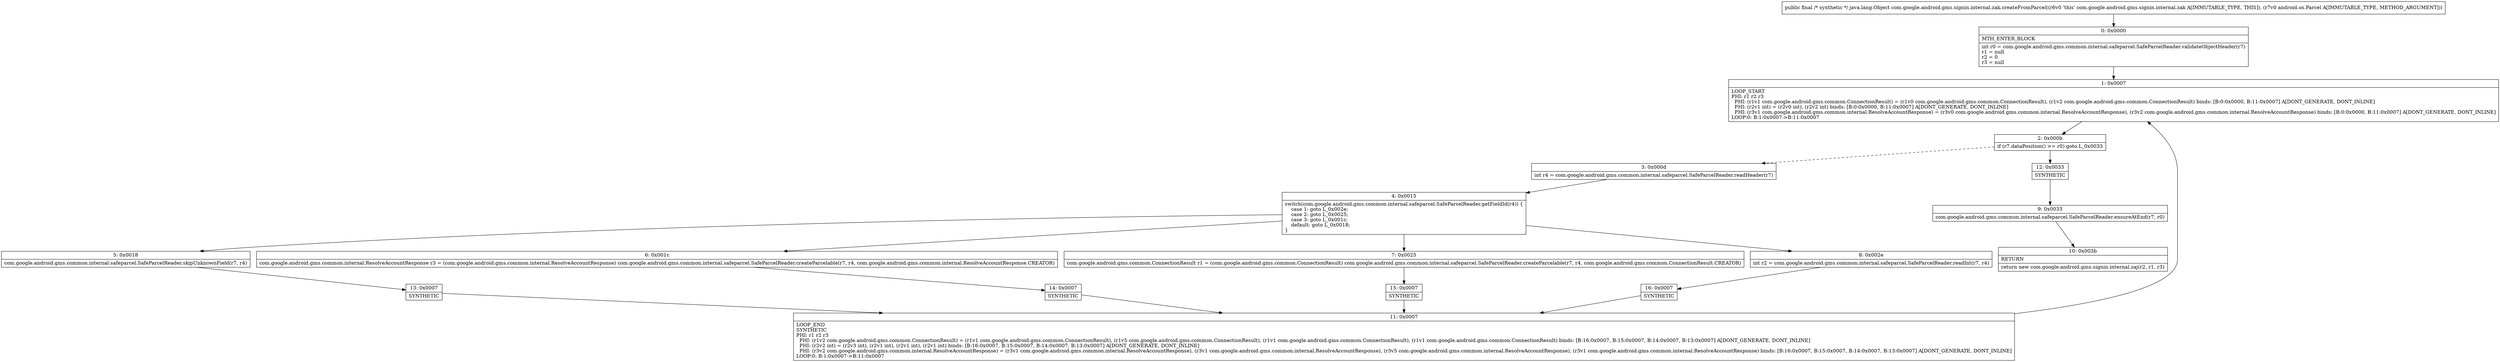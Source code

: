 digraph "CFG forcom.google.android.gms.signin.internal.zak.createFromParcel(Landroid\/os\/Parcel;)Ljava\/lang\/Object;" {
Node_0 [shape=record,label="{0\:\ 0x0000|MTH_ENTER_BLOCK\l|int r0 = com.google.android.gms.common.internal.safeparcel.SafeParcelReader.validateObjectHeader(r7)\lr1 = null\lr2 = 0\lr3 = null\l}"];
Node_1 [shape=record,label="{1\:\ 0x0007|LOOP_START\lPHI: r1 r2 r3 \l  PHI: (r1v1 com.google.android.gms.common.ConnectionResult) = (r1v0 com.google.android.gms.common.ConnectionResult), (r1v2 com.google.android.gms.common.ConnectionResult) binds: [B:0:0x0000, B:11:0x0007] A[DONT_GENERATE, DONT_INLINE]\l  PHI: (r2v1 int) = (r2v0 int), (r2v2 int) binds: [B:0:0x0000, B:11:0x0007] A[DONT_GENERATE, DONT_INLINE]\l  PHI: (r3v1 com.google.android.gms.common.internal.ResolveAccountResponse) = (r3v0 com.google.android.gms.common.internal.ResolveAccountResponse), (r3v2 com.google.android.gms.common.internal.ResolveAccountResponse) binds: [B:0:0x0000, B:11:0x0007] A[DONT_GENERATE, DONT_INLINE]\lLOOP:0: B:1:0x0007\-\>B:11:0x0007\l}"];
Node_2 [shape=record,label="{2\:\ 0x000b|if (r7.dataPosition() \>= r0) goto L_0x0033\l}"];
Node_3 [shape=record,label="{3\:\ 0x000d|int r4 = com.google.android.gms.common.internal.safeparcel.SafeParcelReader.readHeader(r7)\l}"];
Node_4 [shape=record,label="{4\:\ 0x0015|switch(com.google.android.gms.common.internal.safeparcel.SafeParcelReader.getFieldId(r4)) \{\l    case 1: goto L_0x002e;\l    case 2: goto L_0x0025;\l    case 3: goto L_0x001c;\l    default: goto L_0x0018;\l\}\l}"];
Node_5 [shape=record,label="{5\:\ 0x0018|com.google.android.gms.common.internal.safeparcel.SafeParcelReader.skipUnknownField(r7, r4)\l}"];
Node_6 [shape=record,label="{6\:\ 0x001c|com.google.android.gms.common.internal.ResolveAccountResponse r3 = (com.google.android.gms.common.internal.ResolveAccountResponse) com.google.android.gms.common.internal.safeparcel.SafeParcelReader.createParcelable(r7, r4, com.google.android.gms.common.internal.ResolveAccountResponse.CREATOR)\l}"];
Node_7 [shape=record,label="{7\:\ 0x0025|com.google.android.gms.common.ConnectionResult r1 = (com.google.android.gms.common.ConnectionResult) com.google.android.gms.common.internal.safeparcel.SafeParcelReader.createParcelable(r7, r4, com.google.android.gms.common.ConnectionResult.CREATOR)\l}"];
Node_8 [shape=record,label="{8\:\ 0x002e|int r2 = com.google.android.gms.common.internal.safeparcel.SafeParcelReader.readInt(r7, r4)\l}"];
Node_9 [shape=record,label="{9\:\ 0x0033|com.google.android.gms.common.internal.safeparcel.SafeParcelReader.ensureAtEnd(r7, r0)\l}"];
Node_10 [shape=record,label="{10\:\ 0x003b|RETURN\l|return new com.google.android.gms.signin.internal.zaj(r2, r1, r3)\l}"];
Node_11 [shape=record,label="{11\:\ 0x0007|LOOP_END\lSYNTHETIC\lPHI: r1 r2 r3 \l  PHI: (r1v2 com.google.android.gms.common.ConnectionResult) = (r1v1 com.google.android.gms.common.ConnectionResult), (r1v5 com.google.android.gms.common.ConnectionResult), (r1v1 com.google.android.gms.common.ConnectionResult), (r1v1 com.google.android.gms.common.ConnectionResult) binds: [B:16:0x0007, B:15:0x0007, B:14:0x0007, B:13:0x0007] A[DONT_GENERATE, DONT_INLINE]\l  PHI: (r2v2 int) = (r2v3 int), (r2v1 int), (r2v1 int), (r2v1 int) binds: [B:16:0x0007, B:15:0x0007, B:14:0x0007, B:13:0x0007] A[DONT_GENERATE, DONT_INLINE]\l  PHI: (r3v2 com.google.android.gms.common.internal.ResolveAccountResponse) = (r3v1 com.google.android.gms.common.internal.ResolveAccountResponse), (r3v1 com.google.android.gms.common.internal.ResolveAccountResponse), (r3v5 com.google.android.gms.common.internal.ResolveAccountResponse), (r3v1 com.google.android.gms.common.internal.ResolveAccountResponse) binds: [B:16:0x0007, B:15:0x0007, B:14:0x0007, B:13:0x0007] A[DONT_GENERATE, DONT_INLINE]\lLOOP:0: B:1:0x0007\-\>B:11:0x0007\l}"];
Node_12 [shape=record,label="{12\:\ 0x0033|SYNTHETIC\l}"];
Node_13 [shape=record,label="{13\:\ 0x0007|SYNTHETIC\l}"];
Node_14 [shape=record,label="{14\:\ 0x0007|SYNTHETIC\l}"];
Node_15 [shape=record,label="{15\:\ 0x0007|SYNTHETIC\l}"];
Node_16 [shape=record,label="{16\:\ 0x0007|SYNTHETIC\l}"];
MethodNode[shape=record,label="{public final \/* synthetic *\/ java.lang.Object com.google.android.gms.signin.internal.zak.createFromParcel((r6v0 'this' com.google.android.gms.signin.internal.zak A[IMMUTABLE_TYPE, THIS]), (r7v0 android.os.Parcel A[IMMUTABLE_TYPE, METHOD_ARGUMENT])) }"];
MethodNode -> Node_0;
Node_0 -> Node_1;
Node_1 -> Node_2;
Node_2 -> Node_3[style=dashed];
Node_2 -> Node_12;
Node_3 -> Node_4;
Node_4 -> Node_5;
Node_4 -> Node_6;
Node_4 -> Node_7;
Node_4 -> Node_8;
Node_5 -> Node_13;
Node_6 -> Node_14;
Node_7 -> Node_15;
Node_8 -> Node_16;
Node_9 -> Node_10;
Node_11 -> Node_1;
Node_12 -> Node_9;
Node_13 -> Node_11;
Node_14 -> Node_11;
Node_15 -> Node_11;
Node_16 -> Node_11;
}

